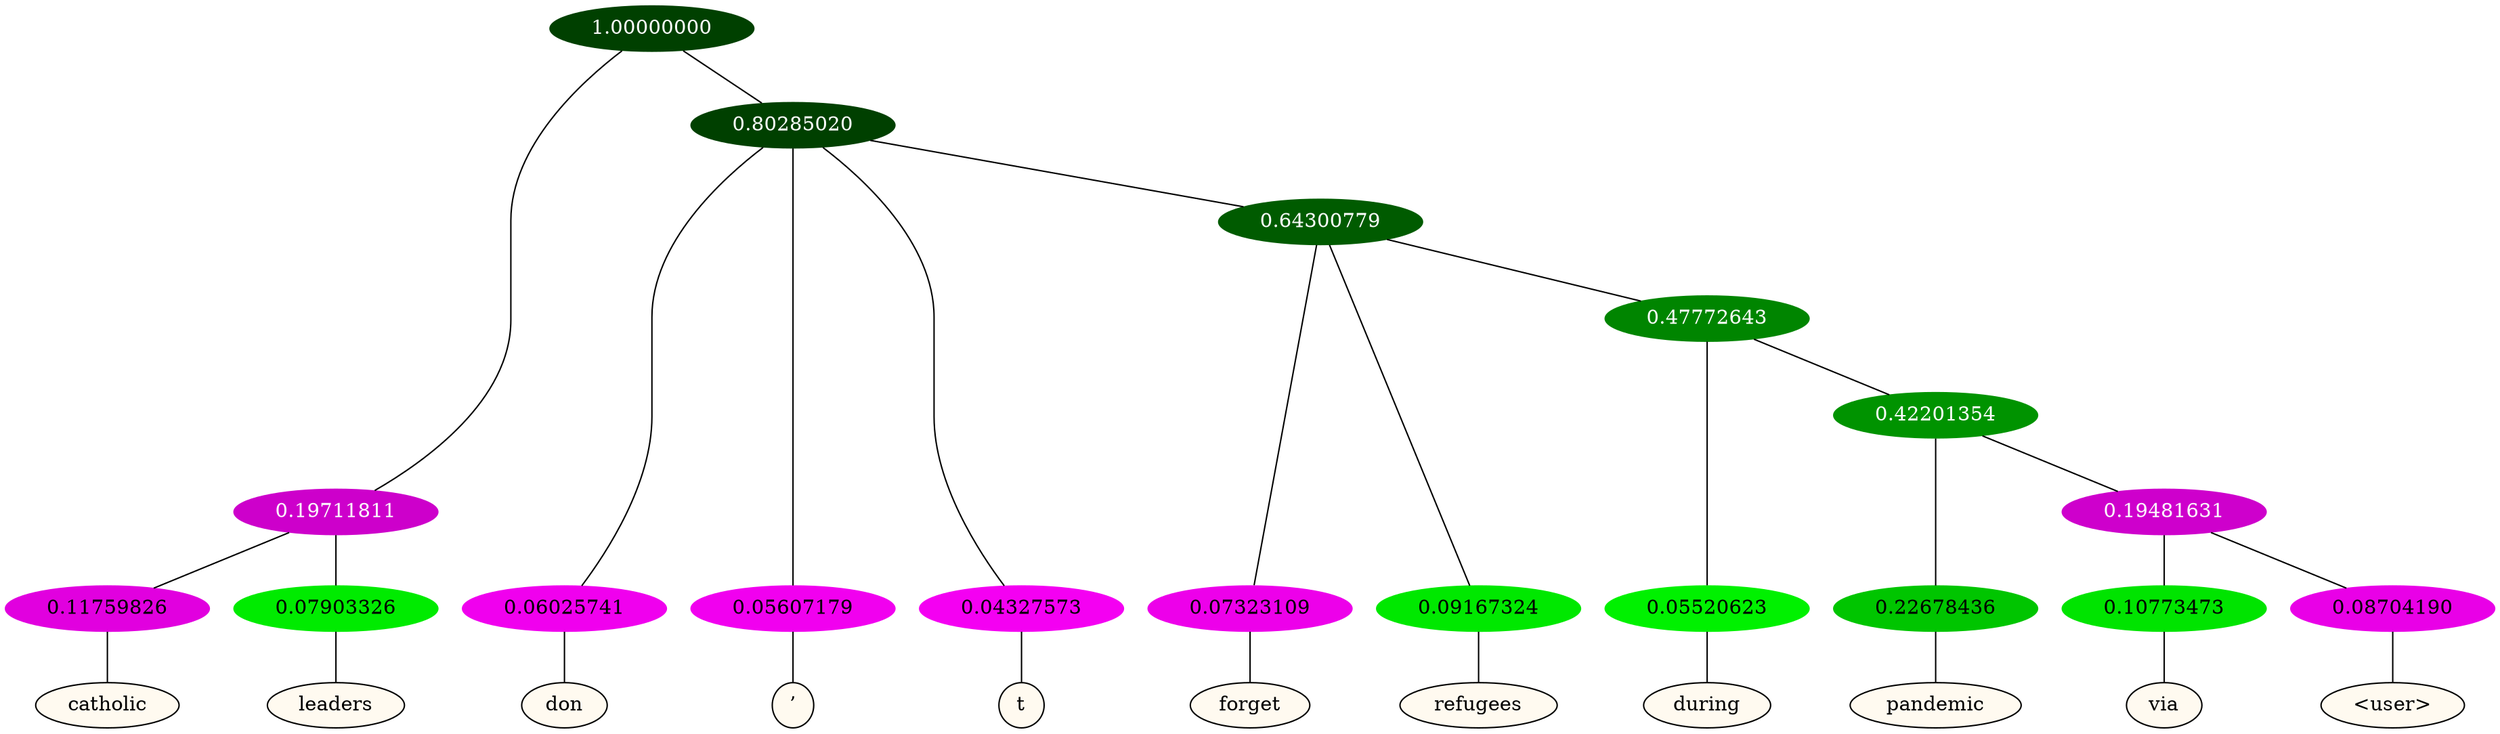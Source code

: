 graph {
	node [format=png height=0.15 nodesep=0.001 ordering=out overlap=prism overlap_scaling=0.01 ranksep=0.001 ratio=0.2 style=filled width=0.15]
	{
		rank=same
		a_w_3 [label=catholic color=black fillcolor=floralwhite style="filled,solid"]
		a_w_4 [label=leaders color=black fillcolor=floralwhite style="filled,solid"]
		a_w_5 [label=don color=black fillcolor=floralwhite style="filled,solid"]
		a_w_6 [label="’" color=black fillcolor=floralwhite style="filled,solid"]
		a_w_7 [label=t color=black fillcolor=floralwhite style="filled,solid"]
		a_w_9 [label=forget color=black fillcolor=floralwhite style="filled,solid"]
		a_w_10 [label=refugees color=black fillcolor=floralwhite style="filled,solid"]
		a_w_12 [label=during color=black fillcolor=floralwhite style="filled,solid"]
		a_w_14 [label=pandemic color=black fillcolor=floralwhite style="filled,solid"]
		a_w_16 [label=via color=black fillcolor=floralwhite style="filled,solid"]
		a_w_17 [label="\<user\>" color=black fillcolor=floralwhite style="filled,solid"]
	}
	a_n_3 -- a_w_3
	a_n_4 -- a_w_4
	a_n_5 -- a_w_5
	a_n_6 -- a_w_6
	a_n_7 -- a_w_7
	a_n_9 -- a_w_9
	a_n_10 -- a_w_10
	a_n_12 -- a_w_12
	a_n_14 -- a_w_14
	a_n_16 -- a_w_16
	a_n_17 -- a_w_17
	{
		rank=same
		a_n_3 [label=0.11759826 color="0.835 1.000 0.882" fontcolor=black]
		a_n_4 [label=0.07903326 color="0.334 1.000 0.921" fontcolor=black]
		a_n_5 [label=0.06025741 color="0.835 1.000 0.940" fontcolor=black]
		a_n_6 [label=0.05607179 color="0.835 1.000 0.944" fontcolor=black]
		a_n_7 [label=0.04327573 color="0.835 1.000 0.957" fontcolor=black]
		a_n_9 [label=0.07323109 color="0.835 1.000 0.927" fontcolor=black]
		a_n_10 [label=0.09167324 color="0.334 1.000 0.908" fontcolor=black]
		a_n_12 [label=0.05520623 color="0.334 1.000 0.945" fontcolor=black]
		a_n_14 [label=0.22678436 color="0.334 1.000 0.773" fontcolor=black]
		a_n_16 [label=0.10773473 color="0.334 1.000 0.892" fontcolor=black]
		a_n_17 [label=0.08704190 color="0.835 1.000 0.913" fontcolor=black]
	}
	a_n_0 [label=1.00000000 color="0.334 1.000 0.250" fontcolor=grey99]
	a_n_1 [label=0.19711811 color="0.835 1.000 0.803" fontcolor=grey99]
	a_n_0 -- a_n_1
	a_n_2 [label=0.80285020 color="0.334 1.000 0.250" fontcolor=grey99]
	a_n_0 -- a_n_2
	a_n_1 -- a_n_3
	a_n_1 -- a_n_4
	a_n_2 -- a_n_5
	a_n_2 -- a_n_6
	a_n_2 -- a_n_7
	a_n_8 [label=0.64300779 color="0.334 1.000 0.357" fontcolor=grey99]
	a_n_2 -- a_n_8
	a_n_8 -- a_n_9
	a_n_8 -- a_n_10
	a_n_11 [label=0.47772643 color="0.334 1.000 0.522" fontcolor=grey99]
	a_n_8 -- a_n_11
	a_n_11 -- a_n_12
	a_n_13 [label=0.42201354 color="0.334 1.000 0.578" fontcolor=grey99]
	a_n_11 -- a_n_13
	a_n_13 -- a_n_14
	a_n_15 [label=0.19481631 color="0.835 1.000 0.805" fontcolor=grey99]
	a_n_13 -- a_n_15
	a_n_15 -- a_n_16
	a_n_15 -- a_n_17
}

